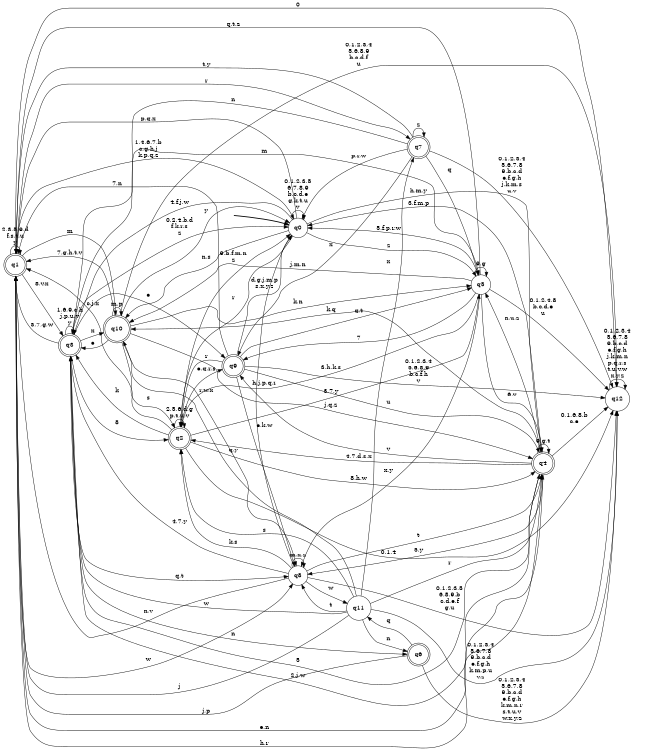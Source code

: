 digraph BlueStar {
__start0 [style = invis, shape = none, label = "", width = 0, height = 0];

rankdir=LR;
size="8,5";

s0 [style="filled", color="black", fillcolor="white" shape="circle", label="q0"];
s1 [style="rounded,filled", color="black", fillcolor="white" shape="doublecircle", label="q1"];
s2 [style="rounded,filled", color="black", fillcolor="white" shape="doublecircle", label="q2"];
s3 [style="rounded,filled", color="black", fillcolor="white" shape="doublecircle", label="q3"];
s4 [style="rounded,filled", color="black", fillcolor="white" shape="doublecircle", label="q4"];
s5 [style="filled", color="black", fillcolor="white" shape="circle", label="q5"];
s6 [style="rounded,filled", color="black", fillcolor="white" shape="doublecircle", label="q6"];
s7 [style="rounded,filled", color="black", fillcolor="white" shape="doublecircle", label="q7"];
s8 [style="filled", color="black", fillcolor="white" shape="circle", label="q8"];
s9 [style="rounded,filled", color="black", fillcolor="white" shape="doublecircle", label="q9"];
s10 [style="rounded,filled", color="black", fillcolor="white" shape="doublecircle", label="q10"];
s11 [style="filled", color="black", fillcolor="white" shape="circle", label="q11"];
s12 [style="filled", color="black", fillcolor="white" shape="circle", label="q12"];
subgraph cluster_main { 
	graph [pad=".75", ranksep="0.15", nodesep="0.15"];
	 style=invis; 
	__start0 -> s0 [penwidth=2];
}
s0 -> s0 [label="0,1,2,3,5\n6,7,8,9\nb,c,d,e\ng,k,t,u\nv"];
s0 -> s1 [label="p,q,x"];
s0 -> s2 [label="r"];
s0 -> s3 [label="4,f,j,w"];
s0 -> s4 [label="h,m,y"];
s0 -> s5 [label="z"];
s0 -> s10 [label="n,s"];
s1 -> s0 [label="1,4,6,7,b\nc,g,h,j\nk,p,q,z"];
s1 -> s1 [label="2,3,5,9,d\nf,s,t,u\ny"];
s1 -> s3 [label="8,v,x"];
s1 -> s4 [label="e,n"];
s1 -> s7 [label="r"];
s1 -> s8 [label="w"];
s1 -> s10 [label="m"];
s1 -> s12 [label="0"];
s2 -> s0 [label="9,b,f,m,n\nz"];
s2 -> s1 [label="c,j,x"];
s2 -> s2 [label="2,5,6,d,g\np,t,u,v"];
s2 -> s3 [label="k"];
s2 -> s4 [label="8,h,w"];
s2 -> s5 [label="3,7,y"];
s2 -> s9 [label="e,q,r,s"];
s2 -> s12 [label="0,1,4"];
s3 -> s0 [label="0,2,4,b,d\nf,k,r,s\nz"];
s3 -> s1 [label="3,7,g,w"];
s3 -> s2 [label="8"];
s3 -> s3 [label="1,6,9,c,h\nj,p,u,v\ny"];
s3 -> s4 [label="5"];
s3 -> s5 [label="m"];
s3 -> s6 [label="n"];
s3 -> s8 [label="q,t"];
s3 -> s9 [label="e"];
s3 -> s10 [label="x"];
s4 -> s0 [label="3,f,m,p"];
s4 -> s1 [label="h,r"];
s4 -> s2 [label="4,7,d,s,x"];
s4 -> s3 [label="2,j,w"];
s4 -> s4 [label="9,g,t"];
s4 -> s5 [label="n,u,z"];
s4 -> s8 [label="5,y"];
s4 -> s9 [label="v"];
s4 -> s10 [label="k,q"];
s4 -> s12 [label="0,1,6,8,b\nc,e"];
s5 -> s0 [label="5,f,p,r,w"];
s5 -> s1 [label="q,t,z"];
s5 -> s2 [label="3,h,k,s"];
s5 -> s4 [label="6,v"];
s5 -> s5 [label="9,g"];
s5 -> s8 [label="x,y"];
s5 -> s9 [label="7"];
s5 -> s10 [label="j,m,n"];
s5 -> s12 [label="0,1,2,4,8\nb,c,d,e\nu"];
s6 -> s1 [label="j,p"];
s6 -> s11 [label="q"];
s6 -> s12 [label="0,1,2,3,4\n5,6,7,8\n9,b,c,d\ne,f,g,h\nk,m,n,r\ns,t,u,v\nw,x,y,z"];
s7 -> s0 [label="p,r,w"];
s7 -> s1 [label="t,y"];
s7 -> s3 [label="n"];
s7 -> s5 [label="q"];
s7 -> s7 [label="z"];
s7 -> s9 [label="x"];
s7 -> s12 [label="0,1,2,3,4\n5,6,7,8\n9,b,c,d\ne,f,g,h\nj,k,m,s\nu,v"];
s8 -> s0 [label="h,j,p,q,r"];
s8 -> s1 [label="n,v"];
s8 -> s2 [label="k,s"];
s8 -> s3 [label="4,7,y"];
s8 -> s4 [label="t"];
s8 -> s8 [label="m,x,z"];
s8 -> s11 [label="w"];
s8 -> s12 [label="0,1,2,3,5\n6,8,9,b\nc,d,e,f\ng,u"];
s9 -> s0 [label="d,g,j,m,p\ns,x,y,z"];
s9 -> s1 [label="7,n"];
s9 -> s2 [label="r"];
s9 -> s4 [label="u"];
s9 -> s5 [label="q,t"];
s9 -> s8 [label="e,k,w"];
s9 -> s12 [label="0,1,2,3,4\n5,6,8,9\nb,c,f,h\nv"];
s10 -> s0 [label="y"];
s10 -> s1 [label="7,g,h,t,v"];
s10 -> s2 [label="s"];
s10 -> s3 [label="e"];
s10 -> s4 [label="j,q,z"];
s10 -> s5 [label="k,n"];
s10 -> s8 [label="r,w,x"];
s10 -> s10 [label="m,p"];
s10 -> s12 [label="0,1,2,3,4\n5,6,8,9\nb,c,d,f\nu"];
s11 -> s1 [label="j"];
s11 -> s2 [label="s"];
s11 -> s3 [label="w"];
s11 -> s4 [label="r"];
s11 -> s6 [label="n"];
s11 -> s7 [label="x"];
s11 -> s8 [label="t"];
s11 -> s10 [label="q,y"];
s11 -> s12 [label="0,1,2,3,4\n5,6,7,8\n9,b,c,d\ne,f,g,h\nk,m,p,u\nv,z"];
s12 -> s12 [label="0,1,2,3,4\n5,6,7,8\n9,b,c,d\ne,f,g,h\nj,k,m,n\np,q,r,s\nt,u,v,w\nx,y,z"];

}